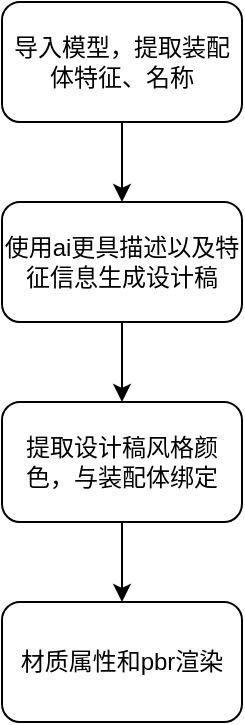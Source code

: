 <mxfile version="28.2.0">
  <diagram name="Page-1" id="LqFjUlws5whcFEik8P_Q">
    <mxGraphModel dx="878" dy="568" grid="1" gridSize="10" guides="1" tooltips="1" connect="1" arrows="1" fold="1" page="1" pageScale="1" pageWidth="827" pageHeight="1169" math="0" shadow="0">
      <root>
        <mxCell id="0" />
        <mxCell id="1" parent="0" />
        <mxCell id="A0T-67NvxfHEHgCS9dby-5" style="edgeStyle=orthogonalEdgeStyle;rounded=0;orthogonalLoop=1;jettySize=auto;html=1;" edge="1" parent="1" source="A0T-67NvxfHEHgCS9dby-1" target="A0T-67NvxfHEHgCS9dby-2">
          <mxGeometry relative="1" as="geometry" />
        </mxCell>
        <mxCell id="A0T-67NvxfHEHgCS9dby-1" value="导入模型，提取装配体特征、名称" style="rounded=1;whiteSpace=wrap;html=1;" vertex="1" parent="1">
          <mxGeometry x="280" y="140" width="120" height="60" as="geometry" />
        </mxCell>
        <mxCell id="A0T-67NvxfHEHgCS9dby-6" style="edgeStyle=orthogonalEdgeStyle;rounded=0;orthogonalLoop=1;jettySize=auto;html=1;entryX=0.5;entryY=0;entryDx=0;entryDy=0;" edge="1" parent="1" source="A0T-67NvxfHEHgCS9dby-2" target="A0T-67NvxfHEHgCS9dby-3">
          <mxGeometry relative="1" as="geometry" />
        </mxCell>
        <mxCell id="A0T-67NvxfHEHgCS9dby-2" value="使用ai更具描述以及特征信息生成设计稿" style="rounded=1;whiteSpace=wrap;html=1;" vertex="1" parent="1">
          <mxGeometry x="280" y="240" width="120" height="60" as="geometry" />
        </mxCell>
        <mxCell id="A0T-67NvxfHEHgCS9dby-7" style="edgeStyle=orthogonalEdgeStyle;rounded=0;orthogonalLoop=1;jettySize=auto;html=1;entryX=0.5;entryY=0;entryDx=0;entryDy=0;" edge="1" parent="1" source="A0T-67NvxfHEHgCS9dby-3" target="A0T-67NvxfHEHgCS9dby-4">
          <mxGeometry relative="1" as="geometry" />
        </mxCell>
        <mxCell id="A0T-67NvxfHEHgCS9dby-3" value="提取设计稿风格颜色，与装配体绑定" style="rounded=1;whiteSpace=wrap;html=1;" vertex="1" parent="1">
          <mxGeometry x="280" y="340" width="120" height="60" as="geometry" />
        </mxCell>
        <mxCell id="A0T-67NvxfHEHgCS9dby-4" value="材质属性和pbr渲染" style="rounded=1;whiteSpace=wrap;html=1;" vertex="1" parent="1">
          <mxGeometry x="280" y="440" width="120" height="60" as="geometry" />
        </mxCell>
      </root>
    </mxGraphModel>
  </diagram>
</mxfile>
